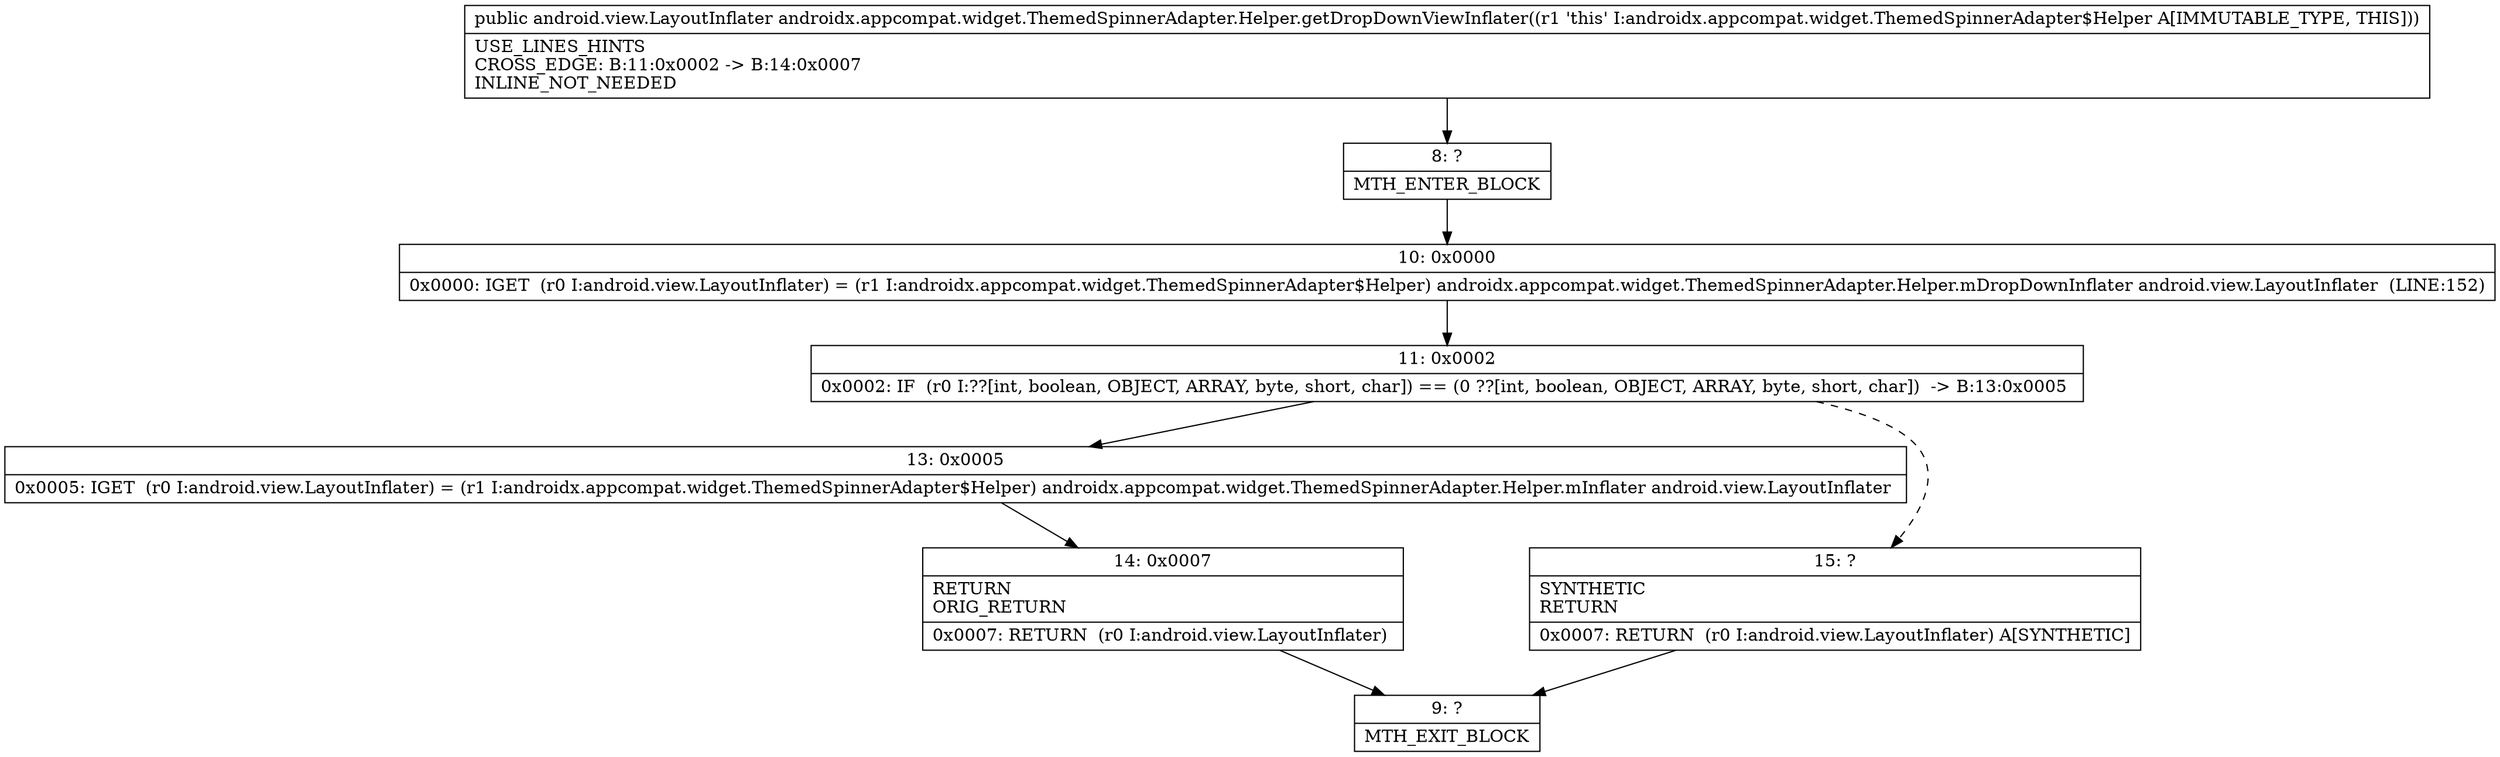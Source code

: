 digraph "CFG forandroidx.appcompat.widget.ThemedSpinnerAdapter.Helper.getDropDownViewInflater()Landroid\/view\/LayoutInflater;" {
Node_8 [shape=record,label="{8\:\ ?|MTH_ENTER_BLOCK\l}"];
Node_10 [shape=record,label="{10\:\ 0x0000|0x0000: IGET  (r0 I:android.view.LayoutInflater) = (r1 I:androidx.appcompat.widget.ThemedSpinnerAdapter$Helper) androidx.appcompat.widget.ThemedSpinnerAdapter.Helper.mDropDownInflater android.view.LayoutInflater  (LINE:152)\l}"];
Node_11 [shape=record,label="{11\:\ 0x0002|0x0002: IF  (r0 I:??[int, boolean, OBJECT, ARRAY, byte, short, char]) == (0 ??[int, boolean, OBJECT, ARRAY, byte, short, char])  \-\> B:13:0x0005 \l}"];
Node_13 [shape=record,label="{13\:\ 0x0005|0x0005: IGET  (r0 I:android.view.LayoutInflater) = (r1 I:androidx.appcompat.widget.ThemedSpinnerAdapter$Helper) androidx.appcompat.widget.ThemedSpinnerAdapter.Helper.mInflater android.view.LayoutInflater \l}"];
Node_14 [shape=record,label="{14\:\ 0x0007|RETURN\lORIG_RETURN\l|0x0007: RETURN  (r0 I:android.view.LayoutInflater) \l}"];
Node_9 [shape=record,label="{9\:\ ?|MTH_EXIT_BLOCK\l}"];
Node_15 [shape=record,label="{15\:\ ?|SYNTHETIC\lRETURN\l|0x0007: RETURN  (r0 I:android.view.LayoutInflater) A[SYNTHETIC]\l}"];
MethodNode[shape=record,label="{public android.view.LayoutInflater androidx.appcompat.widget.ThemedSpinnerAdapter.Helper.getDropDownViewInflater((r1 'this' I:androidx.appcompat.widget.ThemedSpinnerAdapter$Helper A[IMMUTABLE_TYPE, THIS]))  | USE_LINES_HINTS\lCROSS_EDGE: B:11:0x0002 \-\> B:14:0x0007\lINLINE_NOT_NEEDED\l}"];
MethodNode -> Node_8;Node_8 -> Node_10;
Node_10 -> Node_11;
Node_11 -> Node_13;
Node_11 -> Node_15[style=dashed];
Node_13 -> Node_14;
Node_14 -> Node_9;
Node_15 -> Node_9;
}

